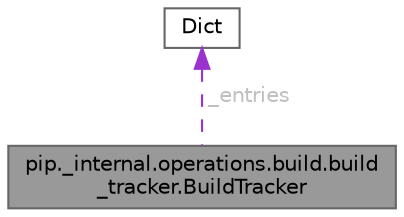 digraph "pip._internal.operations.build.build_tracker.BuildTracker"
{
 // LATEX_PDF_SIZE
  bgcolor="transparent";
  edge [fontname=Helvetica,fontsize=10,labelfontname=Helvetica,labelfontsize=10];
  node [fontname=Helvetica,fontsize=10,shape=box,height=0.2,width=0.4];
  Node1 [id="Node000001",label="pip._internal.operations.build.build\l_tracker.BuildTracker",height=0.2,width=0.4,color="gray40", fillcolor="grey60", style="filled", fontcolor="black",tooltip=" "];
  Node2 -> Node1 [id="edge1_Node000001_Node000002",dir="back",color="darkorchid3",style="dashed",tooltip=" ",label=" _entries",fontcolor="grey" ];
  Node2 [id="Node000002",label="Dict",height=0.2,width=0.4,color="gray40", fillcolor="white", style="filled",tooltip=" "];
}
